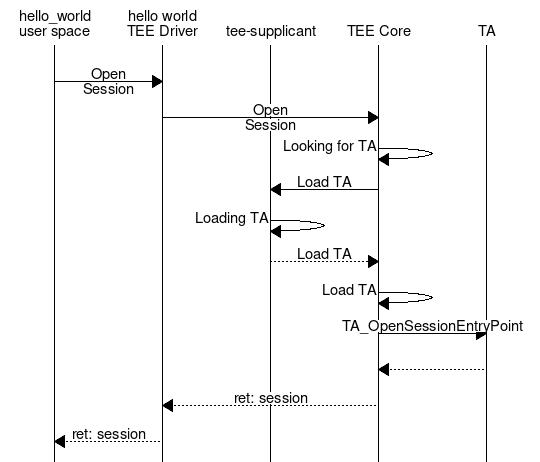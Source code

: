msc {
	hscale = "0.9", wordwraparcs = on;

	a [label="hello_world\nuser space"],
	b [label="hello world\nTEE Driver"],
	c [label="tee-supplicant"],
	f [label="TEE Core"],
	g [label="TA"];

	||| ;
	a=>b [ label = "Open\nSession" ];
	b=>f [ label = "Open\nSession" ];
	f=>f [ label = "Looking for TA" ];
	f=>c [ label = "Load TA" ];
	c=>c [ label = "Loading TA" ];
	c>>f [ label = "Load TA" ];
	f=>f [ label = "Load TA" ];
	f=>g [ label = "TA_OpenSessionEntryPoint" ];
	g>>f ;
	f>>b [ label = "ret: session" ];
	b>>a [ label = "ret: session" ];
}
